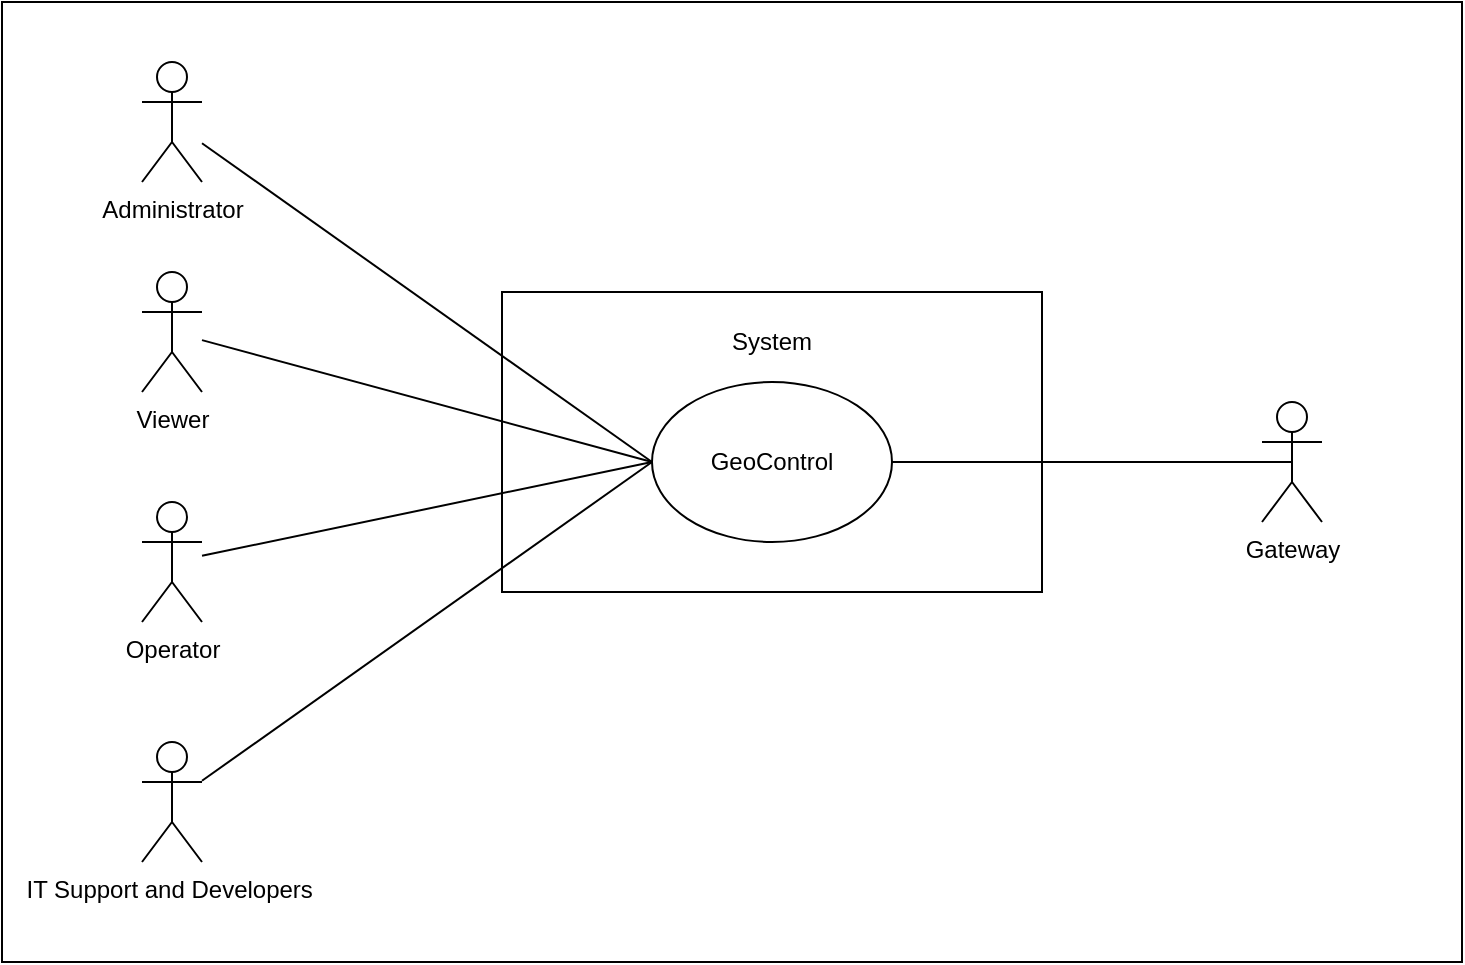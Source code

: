 <mxfile>
    <diagram id="cYuMSaN89i8WT1lTasVG" name="Pagina-1">
        <mxGraphModel dx="1005" dy="692" grid="1" gridSize="10" guides="1" tooltips="1" connect="1" arrows="1" fold="1" page="1" pageScale="1" pageWidth="827" pageHeight="1169" math="0" shadow="0">
            <root>
                <mxCell id="0"/>
                <mxCell id="1" parent="0"/>
                <mxCell id="29" value="" style="rounded=0;whiteSpace=wrap;html=1;" parent="1" vertex="1">
                    <mxGeometry x="52" y="40" width="730" height="480" as="geometry"/>
                </mxCell>
                <mxCell id="30" value="&lt;div&gt;Administrator&lt;/div&gt;" style="shape=umlActor;verticalLabelPosition=bottom;verticalAlign=top;html=1;outlineConnect=0;" parent="1" vertex="1">
                    <mxGeometry x="122" y="70" width="30" height="60" as="geometry"/>
                </mxCell>
                <mxCell id="31" value="&lt;div&gt;IT Support and Developers&amp;nbsp;&lt;/div&gt;" style="shape=umlActor;verticalLabelPosition=bottom;verticalAlign=top;html=1;outlineConnect=0;" parent="1" vertex="1">
                    <mxGeometry x="122" y="410" width="30" height="60" as="geometry"/>
                </mxCell>
                <mxCell id="33" value="&lt;div&gt;Viewer&lt;/div&gt;" style="shape=umlActor;verticalLabelPosition=bottom;verticalAlign=top;html=1;outlineConnect=0;" parent="1" vertex="1">
                    <mxGeometry x="122" y="175" width="30" height="60" as="geometry"/>
                </mxCell>
                <mxCell id="36" value="System&lt;br&gt;&lt;br&gt;&lt;br&gt;&lt;br&gt;&lt;br&gt;&lt;div&gt;&lt;br&gt;&lt;br&gt;&lt;br&gt;&lt;/div&gt;" style="rounded=0;whiteSpace=wrap;html=1;" parent="1" vertex="1">
                    <mxGeometry x="302" y="185" width="270" height="150" as="geometry"/>
                </mxCell>
                <mxCell id="37" value="GeoControl" style="ellipse;whiteSpace=wrap;html=1;" parent="1" vertex="1">
                    <mxGeometry x="377" y="230" width="120" height="80" as="geometry"/>
                </mxCell>
                <mxCell id="38" value="&lt;div&gt;Operator&lt;/div&gt;" style="shape=umlActor;verticalLabelPosition=bottom;verticalAlign=top;html=1;outlineConnect=0;" parent="1" vertex="1">
                    <mxGeometry x="122" y="290" width="30" height="60" as="geometry"/>
                </mxCell>
                <mxCell id="41" value="" style="endArrow=none;html=1;entryX=0;entryY=0.5;entryDx=0;entryDy=0;" parent="1" source="30" target="37" edge="1">
                    <mxGeometry width="50" height="50" relative="1" as="geometry">
                        <mxPoint x="202" y="100" as="sourcePoint"/>
                        <mxPoint x="252" y="50" as="targetPoint"/>
                    </mxGeometry>
                </mxCell>
                <mxCell id="42" value="" style="endArrow=none;html=1;entryX=0;entryY=0.5;entryDx=0;entryDy=0;" parent="1" source="31" target="37" edge="1">
                    <mxGeometry width="50" height="50" relative="1" as="geometry">
                        <mxPoint x="142" y="350" as="sourcePoint"/>
                        <mxPoint x="293" y="436" as="targetPoint"/>
                    </mxGeometry>
                </mxCell>
                <mxCell id="43" value="" style="endArrow=none;html=1;entryX=0;entryY=0.5;entryDx=0;entryDy=0;" parent="1" source="38" target="37" edge="1">
                    <mxGeometry width="50" height="50" relative="1" as="geometry">
                        <mxPoint x="100" y="351" as="sourcePoint"/>
                        <mxPoint x="251" y="255" as="targetPoint"/>
                    </mxGeometry>
                </mxCell>
                <mxCell id="46" value="" style="endArrow=none;html=1;exitX=0;exitY=0.5;exitDx=0;exitDy=0;" parent="1" source="37" target="33" edge="1">
                    <mxGeometry width="50" height="50" relative="1" as="geometry">
                        <mxPoint x="446" y="270" as="sourcePoint"/>
                        <mxPoint x="709" y="317" as="targetPoint"/>
                    </mxGeometry>
                </mxCell>
                <mxCell id="49" value="&lt;div&gt;Gateway&lt;/div&gt;" style="shape=umlActor;verticalLabelPosition=bottom;verticalAlign=top;html=1;outlineConnect=0;" vertex="1" parent="1">
                    <mxGeometry x="682" y="240" width="30" height="60" as="geometry"/>
                </mxCell>
                <mxCell id="51" value="" style="endArrow=none;html=1;entryX=0.5;entryY=0.5;entryDx=0;entryDy=0;exitX=1;exitY=0.5;exitDx=0;exitDy=0;entryPerimeter=0;" edge="1" parent="1" source="37" target="49">
                    <mxGeometry width="50" height="50" relative="1" as="geometry">
                        <mxPoint x="162" y="121" as="sourcePoint"/>
                        <mxPoint x="387" y="280" as="targetPoint"/>
                    </mxGeometry>
                </mxCell>
            </root>
        </mxGraphModel>
    </diagram>
</mxfile>